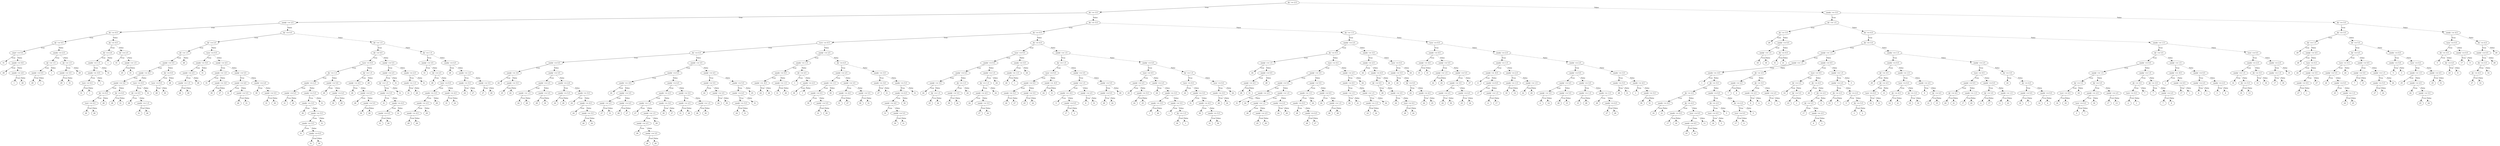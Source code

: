 digraph {
0 [label="dy' <= 2.5"];
1 [label="dx' <= 3.5"];
2 [label="seedy' <= 2.5"];
3 [label="dx' <= 0.5"];
4 [label="dy' <= 0.5"];
5 [label="start' <= 0.5"];
6 [label="31"];
5 -> 6 [label="True"];
7 [label="seedx' <= 0.0"];
8 [label="28"];
7 -> 8 [label="True"];
9 [label="seedx' <= 2.0"];
10 [label="1"];
9 -> 10 [label="True"];
11 [label="28"];
9 -> 11 [style="dashed", label="False"];
7 -> 9 [style="dashed", label="False"];
5 -> 7 [style="dashed", label="False"];
4 -> 5 [label="True"];
12 [label="seedx' <= 2.5"];
13 [label="dy' <= 1.5"];
14 [label="seedx' <= 0.5"];
15 [label="29"];
14 -> 15 [label="True"];
16 [label="1"];
14 -> 16 [style="dashed", label="False"];
13 -> 14 [label="True"];
17 [label="1"];
13 -> 17 [style="dashed", label="False"];
12 -> 13 [label="True"];
18 [label="dy' <= 1.5"];
19 [label="seedx' <= 3.5"];
20 [label="29"];
19 -> 20 [label="True"];
21 [label="31"];
19 -> 21 [style="dashed", label="False"];
18 -> 19 [label="True"];
22 [label="29"];
18 -> 22 [style="dashed", label="False"];
12 -> 18 [style="dashed", label="False"];
4 -> 12 [style="dashed", label="False"];
3 -> 4 [label="True"];
23 [label="dy' <= 0.5"];
24 [label="dx' <= 2.0"];
25 [label="seedx' <= 1.5"];
26 [label="seedx' <= -0.5"];
27 [label="turn' <= 0.5"];
28 [label="31"];
27 -> 28 [label="True"];
29 [label="1"];
27 -> 29 [style="dashed", label="False"];
26 -> 27 [label="True"];
30 [label="1"];
26 -> 30 [style="dashed", label="False"];
25 -> 26 [label="True"];
31 [label="31"];
25 -> 31 [style="dashed", label="False"];
24 -> 25 [label="True"];
32 [label="1"];
24 -> 32 [style="dashed", label="False"];
23 -> 24 [label="True"];
33 [label="dx' <= 2.5"];
34 [label="31"];
33 -> 34 [label="True"];
35 [label="seedx' <= 1.5"];
36 [label="25"];
35 -> 36 [label="True"];
37 [label="31"];
35 -> 37 [style="dashed", label="False"];
33 -> 35 [style="dashed", label="False"];
23 -> 33 [style="dashed", label="False"];
3 -> 23 [style="dashed", label="False"];
2 -> 3 [label="True"];
38 [label="dy' <= 0.5"];
39 [label="dx' <= 2.5"];
40 [label="dx' <= 1.5"];
41 [label="seedx' <= 5.5"];
42 [label="seedy' <= 4.5"];
43 [label="seedx' <= 3.0"];
44 [label="dx' <= 0.5"];
45 [label="turn' <= 0.5"];
46 [label="29"];
45 -> 46 [label="True"];
47 [label="28"];
45 -> 47 [style="dashed", label="False"];
44 -> 45 [label="True"];
48 [label="28"];
44 -> 48 [style="dashed", label="False"];
43 -> 44 [label="True"];
49 [label="dx' <= 0.5"];
50 [label="28"];
49 -> 50 [label="True"];
51 [label="31"];
49 -> 51 [style="dashed", label="False"];
43 -> 49 [style="dashed", label="False"];
42 -> 43 [label="True"];
52 [label="turn' <= 0.5"];
53 [label="dx' <= 0.5"];
54 [label="28"];
53 -> 54 [label="True"];
55 [label="seedx' <= 1.5"];
56 [label="31"];
55 -> 56 [label="True"];
57 [label="28"];
55 -> 57 [style="dashed", label="False"];
53 -> 55 [style="dashed", label="False"];
52 -> 53 [label="True"];
58 [label="31"];
52 -> 58 [style="dashed", label="False"];
42 -> 52 [style="dashed", label="False"];
41 -> 42 [label="True"];
59 [label="dx' <= 0.5"];
60 [label="turn' <= 0.5"];
61 [label="28"];
60 -> 61 [label="True"];
62 [label="30"];
60 -> 62 [style="dashed", label="False"];
59 -> 60 [label="True"];
63 [label="28"];
59 -> 63 [style="dashed", label="False"];
41 -> 59 [style="dashed", label="False"];
40 -> 41 [label="True"];
64 [label="28"];
40 -> 64 [style="dashed", label="False"];
39 -> 40 [label="True"];
65 [label="turn' <= 0.5"];
66 [label="seedx' <= 5.0"];
67 [label="seedx' <= 2.5"];
68 [label="seedx' <= 1.5"];
69 [label="28"];
68 -> 69 [label="True"];
70 [label="29"];
68 -> 70 [style="dashed", label="False"];
67 -> 68 [label="True"];
71 [label="28"];
67 -> 71 [style="dashed", label="False"];
66 -> 67 [label="True"];
72 [label="31"];
66 -> 72 [style="dashed", label="False"];
65 -> 66 [label="True"];
73 [label="seedy' <= 4.5"];
74 [label="seedx' <= 1.0"];
75 [label="31"];
74 -> 75 [label="True"];
76 [label="seedx' <= 3.0"];
77 [label="30"];
76 -> 77 [label="True"];
78 [label="27"];
76 -> 78 [style="dashed", label="False"];
74 -> 76 [style="dashed", label="False"];
73 -> 74 [label="True"];
79 [label="seedy' <= 5.5"];
80 [label="seedx' <= 4.0"];
81 [label="31"];
80 -> 81 [label="True"];
82 [label="seedx' <= 5.5"];
83 [label="26"];
82 -> 83 [label="True"];
84 [label="31"];
82 -> 84 [style="dashed", label="False"];
80 -> 82 [style="dashed", label="False"];
79 -> 80 [label="True"];
85 [label="seedx' <= 2.0"];
86 [label="30"];
85 -> 86 [label="True"];
87 [label="seedx' <= 5.5"];
88 [label="31"];
87 -> 88 [label="True"];
89 [label="30"];
87 -> 89 [style="dashed", label="False"];
85 -> 87 [style="dashed", label="False"];
79 -> 85 [style="dashed", label="False"];
73 -> 79 [style="dashed", label="False"];
65 -> 73 [style="dashed", label="False"];
39 -> 65 [style="dashed", label="False"];
38 -> 39 [label="True"];
90 [label="dx' <= 1.5"];
91 [label="dx' <= 0.5"];
92 [label="turn' <= 0.5"];
93 [label="dy' <= 1.5"];
94 [label="seedx' <= 2.5"];
95 [label="seedx' <= 0.5"];
96 [label="31"];
95 -> 96 [label="True"];
97 [label="29"];
95 -> 97 [style="dashed", label="False"];
94 -> 95 [label="True"];
98 [label="seedy' <= 5.5"];
99 [label="seedy' <= 3.5"];
100 [label="30"];
99 -> 100 [label="True"];
101 [label="seedx' <= 5.5"];
102 [label="seedx' <= 3.5"];
103 [label="31"];
102 -> 103 [label="True"];
104 [label="seedy' <= 4.5"];
105 [label="31"];
104 -> 105 [label="True"];
106 [label="30"];
104 -> 106 [style="dashed", label="False"];
102 -> 104 [style="dashed", label="False"];
101 -> 102 [label="True"];
107 [label="31"];
101 -> 107 [style="dashed", label="False"];
99 -> 101 [style="dashed", label="False"];
98 -> 99 [label="True"];
108 [label="31"];
98 -> 108 [style="dashed", label="False"];
94 -> 98 [style="dashed", label="False"];
93 -> 94 [label="True"];
109 [label="seedx' <= 5.0"];
110 [label="29"];
109 -> 110 [label="True"];
111 [label="seedy' <= 4.5"];
112 [label="30"];
111 -> 112 [label="True"];
113 [label="29"];
111 -> 113 [style="dashed", label="False"];
109 -> 111 [style="dashed", label="False"];
93 -> 109 [style="dashed", label="False"];
92 -> 93 [label="True"];
114 [label="dy' <= 1.5"];
115 [label="seedy' <= 4.5"];
116 [label="28"];
115 -> 116 [label="True"];
117 [label="seedx' <= 4.5"];
118 [label="28"];
117 -> 118 [label="True"];
119 [label="seedx' <= 5.5"];
120 [label="30"];
119 -> 120 [label="True"];
121 [label="28"];
119 -> 121 [style="dashed", label="False"];
117 -> 119 [style="dashed", label="False"];
115 -> 117 [style="dashed", label="False"];
114 -> 115 [label="True"];
122 [label="29"];
114 -> 122 [style="dashed", label="False"];
92 -> 114 [style="dashed", label="False"];
91 -> 92 [label="True"];
123 [label="seedy' <= 5.5"];
124 [label="seedx' <= 2.5"];
125 [label="dy' <= 1.5"];
126 [label="seedy' <= 3.5"];
127 [label="31"];
126 -> 127 [label="True"];
128 [label="seedy' <= 4.5"];
129 [label="seedx' <= 0.5"];
130 [label="31"];
129 -> 130 [label="True"];
131 [label="29"];
129 -> 131 [style="dashed", label="False"];
128 -> 129 [label="True"];
132 [label="31"];
128 -> 132 [style="dashed", label="False"];
126 -> 128 [style="dashed", label="False"];
125 -> 126 [label="True"];
133 [label="31"];
125 -> 133 [style="dashed", label="False"];
124 -> 125 [label="True"];
134 [label="31"];
124 -> 134 [style="dashed", label="False"];
123 -> 124 [label="True"];
135 [label="seedx' <= 2.5"];
136 [label="seedx' <= 1.5"];
137 [label="31"];
136 -> 137 [label="True"];
138 [label="28"];
136 -> 138 [style="dashed", label="False"];
135 -> 136 [label="True"];
139 [label="31"];
135 -> 139 [style="dashed", label="False"];
123 -> 135 [style="dashed", label="False"];
91 -> 123 [style="dashed", label="False"];
90 -> 91 [label="True"];
140 [label="dy' <= 1.5"];
141 [label="seedy' <= 3.5"];
142 [label="31"];
141 -> 142 [label="True"];
143 [label="dx' <= 2.5"];
144 [label="28"];
143 -> 144 [label="True"];
145 [label="turn' <= 0.5"];
146 [label="seedx' <= 3.5"];
147 [label="seedx' <= 2.5"];
148 [label="seedy' <= 4.5"];
149 [label="29"];
148 -> 149 [label="True"];
150 [label="28"];
148 -> 150 [style="dashed", label="False"];
147 -> 148 [label="True"];
151 [label="29"];
147 -> 151 [style="dashed", label="False"];
146 -> 147 [label="True"];
152 [label="28"];
146 -> 152 [style="dashed", label="False"];
145 -> 146 [label="True"];
153 [label="seedx' <= 4.5"];
154 [label="31"];
153 -> 154 [label="True"];
155 [label="24"];
153 -> 155 [style="dashed", label="False"];
145 -> 153 [style="dashed", label="False"];
143 -> 145 [style="dashed", label="False"];
141 -> 143 [style="dashed", label="False"];
140 -> 141 [label="True"];
156 [label="seedy' <= 4.5"];
157 [label="26"];
156 -> 157 [label="True"];
158 [label="seedx' <= 1.0"];
159 [label="seedy' <= 5.5"];
160 [label="24"];
159 -> 160 [label="True"];
161 [label="27"];
159 -> 161 [style="dashed", label="False"];
158 -> 159 [label="True"];
162 [label="seedy' <= 5.5"];
163 [label="27"];
162 -> 163 [label="True"];
164 [label="28"];
162 -> 164 [style="dashed", label="False"];
158 -> 162 [style="dashed", label="False"];
156 -> 158 [style="dashed", label="False"];
140 -> 156 [style="dashed", label="False"];
90 -> 140 [style="dashed", label="False"];
38 -> 90 [style="dashed", label="False"];
2 -> 38 [style="dashed", label="False"];
1 -> 2 [label="True"];
165 [label="dx' <= 5.5"];
166 [label="dy' <= 0.5"];
167 [label="turn' <= 0.5"];
168 [label="dx' <= 4.5"];
169 [label="seedx' <= 0.5"];
170 [label="seedy' <= 3.0"];
171 [label="24"];
170 -> 171 [label="True"];
172 [label="seedy' <= 5.5"];
173 [label="25"];
172 -> 173 [label="True"];
174 [label="24"];
172 -> 174 [style="dashed", label="False"];
170 -> 172 [style="dashed", label="False"];
169 -> 170 [label="True"];
175 [label="seedy' <= 3.5"];
176 [label="seedx' <= 2.5"];
177 [label="seedx' <= 1.5"];
178 [label="24"];
177 -> 178 [label="True"];
179 [label="26"];
177 -> 179 [style="dashed", label="False"];
176 -> 177 [label="True"];
180 [label="seedx' <= 3.5"];
181 [label="28"];
180 -> 181 [label="True"];
182 [label="30"];
180 -> 182 [style="dashed", label="False"];
176 -> 180 [style="dashed", label="False"];
175 -> 176 [label="True"];
183 [label="seedx' <= 2.0"];
184 [label="seedy' <= 5.5"];
185 [label="24"];
184 -> 185 [label="True"];
186 [label="28"];
184 -> 186 [style="dashed", label="False"];
183 -> 184 [label="True"];
187 [label="seedx' <= 5.5"];
188 [label="24"];
187 -> 188 [label="True"];
189 [label="seedy' <= 4.5"];
190 [label="24"];
189 -> 190 [label="True"];
191 [label="seedy' <= 5.5"];
192 [label="26"];
191 -> 192 [label="True"];
193 [label="24"];
191 -> 193 [style="dashed", label="False"];
189 -> 191 [style="dashed", label="False"];
187 -> 189 [style="dashed", label="False"];
183 -> 187 [style="dashed", label="False"];
175 -> 183 [style="dashed", label="False"];
169 -> 175 [style="dashed", label="False"];
168 -> 169 [label="True"];
194 [label="seedx' <= 3.5"];
195 [label="seedx' <= 0.5"];
196 [label="seedx' <= -0.5"];
197 [label="24"];
196 -> 197 [label="True"];
198 [label="seedy' <= 3.5"];
199 [label="seedy' <= 2.5"];
200 [label="27"];
199 -> 200 [label="True"];
201 [label="31"];
199 -> 201 [style="dashed", label="False"];
198 -> 199 [label="True"];
202 [label="seedy' <= 4.5"];
203 [label="28"];
202 -> 203 [label="True"];
204 [label="27"];
202 -> 204 [style="dashed", label="False"];
198 -> 202 [style="dashed", label="False"];
196 -> 198 [style="dashed", label="False"];
195 -> 196 [label="True"];
205 [label="seedy' <= 4.5"];
206 [label="seedx' <= 2.5"];
207 [label="seedy' <= 1.5"];
208 [label="27"];
207 -> 208 [label="True"];
209 [label="seedx' <= 1.5"];
210 [label="seedy' <= 2.5"];
211 [label="29"];
210 -> 211 [label="True"];
212 [label="seedy' <= 3.5"];
213 [label="28"];
212 -> 213 [label="True"];
214 [label="29"];
212 -> 214 [style="dashed", label="False"];
210 -> 212 [style="dashed", label="False"];
209 -> 210 [label="True"];
215 [label="29"];
209 -> 215 [style="dashed", label="False"];
207 -> 209 [style="dashed", label="False"];
206 -> 207 [label="True"];
216 [label="seedy' <= 3.0"];
217 [label="30"];
216 -> 217 [label="True"];
218 [label="27"];
216 -> 218 [style="dashed", label="False"];
206 -> 216 [style="dashed", label="False"];
205 -> 206 [label="True"];
219 [label="seedy' <= 5.5"];
220 [label="seedx' <= 2.5"];
221 [label="31"];
220 -> 221 [label="True"];
222 [label="28"];
220 -> 222 [style="dashed", label="False"];
219 -> 220 [label="True"];
223 [label="seedx' <= 1.5"];
224 [label="28"];
223 -> 224 [label="True"];
225 [label="30"];
223 -> 225 [style="dashed", label="False"];
219 -> 223 [style="dashed", label="False"];
205 -> 219 [style="dashed", label="False"];
195 -> 205 [style="dashed", label="False"];
194 -> 195 [label="True"];
226 [label="seedy' <= 4.5"];
227 [label="seedx' <= 5.5"];
228 [label="24"];
227 -> 228 [label="True"];
229 [label="seedy' <= 3.5"];
230 [label="24"];
229 -> 230 [label="True"];
231 [label="30"];
229 -> 231 [style="dashed", label="False"];
227 -> 229 [style="dashed", label="False"];
226 -> 227 [label="True"];
232 [label="seedx' <= 5.5"];
233 [label="seedx' <= 4.5"];
234 [label="seedy' <= 5.5"];
235 [label="24"];
234 -> 235 [label="True"];
236 [label="31"];
234 -> 236 [style="dashed", label="False"];
233 -> 234 [label="True"];
237 [label="31"];
233 -> 237 [style="dashed", label="False"];
232 -> 233 [label="True"];
238 [label="25"];
232 -> 238 [style="dashed", label="False"];
226 -> 232 [style="dashed", label="False"];
194 -> 226 [style="dashed", label="False"];
168 -> 194 [style="dashed", label="False"];
167 -> 168 [label="True"];
239 [label="seedy' <= 2.5"];
240 [label="seedx' <= 1.5"];
241 [label="seedx' <= 0.5"];
242 [label="seedx' <= -0.5"];
243 [label="24"];
242 -> 243 [label="True"];
244 [label="26"];
242 -> 244 [style="dashed", label="False"];
241 -> 242 [label="True"];
245 [label="seedy' <= 1.5"];
246 [label="31"];
245 -> 246 [label="True"];
247 [label="28"];
245 -> 247 [style="dashed", label="False"];
241 -> 245 [style="dashed", label="False"];
240 -> 241 [label="True"];
248 [label="dx' <= 4.5"];
249 [label="1"];
248 -> 249 [label="True"];
250 [label="seedx' <= 2.5"];
251 [label="30"];
250 -> 251 [label="True"];
252 [label="1"];
250 -> 252 [style="dashed", label="False"];
248 -> 250 [style="dashed", label="False"];
240 -> 248 [style="dashed", label="False"];
239 -> 240 [label="True"];
253 [label="dx' <= 4.5"];
254 [label="seedx' <= 2.5"];
255 [label="seedx' <= 1.5"];
256 [label="seedx' <= 0.5"];
257 [label="30"];
256 -> 257 [label="True"];
258 [label="seedy' <= 5.5"];
259 [label="31"];
258 -> 259 [label="True"];
260 [label="30"];
258 -> 260 [style="dashed", label="False"];
256 -> 258 [style="dashed", label="False"];
255 -> 256 [label="True"];
261 [label="30"];
255 -> 261 [style="dashed", label="False"];
254 -> 255 [label="True"];
262 [label="seedx' <= 3.5"];
263 [label="seedy' <= 4.0"];
264 [label="31"];
263 -> 264 [label="True"];
265 [label="27"];
263 -> 265 [style="dashed", label="False"];
262 -> 263 [label="True"];
266 [label="seedy' <= 5.5"];
267 [label="30"];
266 -> 267 [label="True"];
268 [label="31"];
266 -> 268 [style="dashed", label="False"];
262 -> 266 [style="dashed", label="False"];
254 -> 262 [style="dashed", label="False"];
253 -> 254 [label="True"];
269 [label="seedy' <= 3.5"];
270 [label="seedx' <= 3.0"];
271 [label="27"];
270 -> 271 [label="True"];
272 [label="31"];
270 -> 272 [style="dashed", label="False"];
269 -> 270 [label="True"];
273 [label="seedy' <= 5.5"];
274 [label="seedy' <= 4.5"];
275 [label="seedx' <= 4.0"];
276 [label="31"];
275 -> 276 [label="True"];
277 [label="seedx' <= 5.5"];
278 [label="30"];
277 -> 278 [label="True"];
279 [label="31"];
277 -> 279 [style="dashed", label="False"];
275 -> 277 [style="dashed", label="False"];
274 -> 275 [label="True"];
280 [label="30"];
274 -> 280 [style="dashed", label="False"];
273 -> 274 [label="True"];
281 [label="31"];
273 -> 281 [style="dashed", label="False"];
269 -> 273 [style="dashed", label="False"];
253 -> 269 [style="dashed", label="False"];
239 -> 253 [style="dashed", label="False"];
167 -> 239 [style="dashed", label="False"];
166 -> 167 [label="True"];
282 [label="dx' <= 4.5"];
283 [label="turn' <= 0.5"];
284 [label="seedx' <= 0.5"];
285 [label="seedy' <= 4.5"];
286 [label="seedy' <= 3.5"];
287 [label="24"];
286 -> 287 [label="True"];
288 [label="dy' <= 1.5"];
289 [label="25"];
288 -> 289 [label="True"];
290 [label="24"];
288 -> 290 [style="dashed", label="False"];
286 -> 288 [style="dashed", label="False"];
285 -> 286 [label="True"];
291 [label="dy' <= 1.5"];
292 [label="seedy' <= 5.5"];
293 [label="30"];
292 -> 293 [label="True"];
294 [label="24"];
292 -> 294 [style="dashed", label="False"];
291 -> 292 [label="True"];
295 [label="24"];
291 -> 295 [style="dashed", label="False"];
285 -> 291 [style="dashed", label="False"];
284 -> 285 [label="True"];
296 [label="seedx' <= 1.5"];
297 [label="dy' <= 1.5"];
298 [label="seedy' <= 4.5"];
299 [label="24"];
298 -> 299 [label="True"];
300 [label="seedy' <= 5.5"];
301 [label="27"];
300 -> 301 [label="True"];
302 [label="24"];
300 -> 302 [style="dashed", label="False"];
298 -> 300 [style="dashed", label="False"];
297 -> 298 [label="True"];
303 [label="24"];
297 -> 303 [style="dashed", label="False"];
296 -> 297 [label="True"];
304 [label="24"];
296 -> 304 [style="dashed", label="False"];
284 -> 296 [style="dashed", label="False"];
283 -> 284 [label="True"];
305 [label="seedy' <= 3.5"];
306 [label="seedx' <= 1.5"];
307 [label="24"];
306 -> 307 [label="True"];
308 [label="1"];
306 -> 308 [style="dashed", label="False"];
305 -> 306 [label="True"];
309 [label="24"];
305 -> 309 [style="dashed", label="False"];
283 -> 305 [style="dashed", label="False"];
282 -> 283 [label="True"];
310 [label="seedx' <= 1.5"];
311 [label="dy' <= 1.5"];
312 [label="turn' <= 0.5"];
313 [label="seedx' <= 0.5"];
314 [label="seedy' <= 5.5"];
315 [label="24"];
314 -> 315 [label="True"];
316 [label="27"];
314 -> 316 [style="dashed", label="False"];
313 -> 314 [label="True"];
317 [label="seedy' <= 5.5"];
318 [label="25"];
317 -> 318 [label="True"];
319 [label="24"];
317 -> 319 [style="dashed", label="False"];
313 -> 317 [style="dashed", label="False"];
312 -> 313 [label="True"];
320 [label="seedx' <= -0.5"];
321 [label="24"];
320 -> 321 [label="True"];
322 [label="31"];
320 -> 322 [style="dashed", label="False"];
312 -> 320 [style="dashed", label="False"];
311 -> 312 [label="True"];
323 [label="seedy' <= 3.5"];
324 [label="seedy' <= 1.5"];
325 [label="seedx' <= -0.5"];
326 [label="5"];
325 -> 326 [label="True"];
327 [label="seedx' <= 0.5"];
328 [label="17"];
327 -> 328 [label="True"];
329 [label="2"];
327 -> 329 [style="dashed", label="False"];
325 -> 327 [style="dashed", label="False"];
324 -> 325 [label="True"];
330 [label="seedy' <= 2.5"];
331 [label="6"];
330 -> 331 [label="True"];
332 [label="31"];
330 -> 332 [style="dashed", label="False"];
324 -> 330 [style="dashed", label="False"];
323 -> 324 [label="True"];
333 [label="seedy' <= 5.5"];
334 [label="seedx' <= 0.5"];
335 [label="29"];
334 -> 335 [label="True"];
336 [label="24"];
334 -> 336 [style="dashed", label="False"];
333 -> 334 [label="True"];
337 [label="29"];
333 -> 337 [style="dashed", label="False"];
323 -> 333 [style="dashed", label="False"];
311 -> 323 [style="dashed", label="False"];
310 -> 311 [label="True"];
338 [label="seedy' <= 4.5"];
339 [label="turn' <= 0.5"];
340 [label="seedx' <= 2.5"];
341 [label="25"];
340 -> 341 [label="True"];
342 [label="seedx' <= 5.5"];
343 [label="24"];
342 -> 343 [label="True"];
344 [label="25"];
342 -> 344 [style="dashed", label="False"];
340 -> 342 [style="dashed", label="False"];
339 -> 340 [label="True"];
345 [label="seedx' <= 2.5"];
346 [label="24"];
345 -> 346 [label="True"];
347 [label="seedx' <= 3.5"];
348 [label="seedy' <= 3.5"];
349 [label="1"];
348 -> 349 [label="True"];
350 [label="26"];
348 -> 350 [style="dashed", label="False"];
347 -> 348 [label="True"];
351 [label="seedx' <= 5.5"];
352 [label="1"];
351 -> 352 [label="True"];
353 [label="dy' <= 1.5"];
354 [label="30"];
353 -> 354 [label="True"];
355 [label="1"];
353 -> 355 [style="dashed", label="False"];
351 -> 353 [style="dashed", label="False"];
347 -> 351 [style="dashed", label="False"];
345 -> 347 [style="dashed", label="False"];
339 -> 345 [style="dashed", label="False"];
338 -> 339 [label="True"];
356 [label="dy' <= 1.5"];
357 [label="turn' <= 0.5"];
358 [label="24"];
357 -> 358 [label="True"];
359 [label="seedx' <= 3.5"];
360 [label="31"];
359 -> 360 [label="True"];
361 [label="seedx' <= 4.5"];
362 [label="30"];
361 -> 362 [label="True"];
363 [label="seedx' <= 5.5"];
364 [label="31"];
363 -> 364 [label="True"];
365 [label="30"];
363 -> 365 [style="dashed", label="False"];
361 -> 363 [style="dashed", label="False"];
359 -> 361 [style="dashed", label="False"];
357 -> 359 [style="dashed", label="False"];
356 -> 357 [label="True"];
366 [label="turn' <= 0.5"];
367 [label="seedx' <= 3.5"];
368 [label="26"];
367 -> 368 [label="True"];
369 [label="24"];
367 -> 369 [style="dashed", label="False"];
366 -> 367 [label="True"];
370 [label="24"];
366 -> 370 [style="dashed", label="False"];
356 -> 366 [style="dashed", label="False"];
338 -> 356 [style="dashed", label="False"];
310 -> 338 [style="dashed", label="False"];
282 -> 310 [style="dashed", label="False"];
166 -> 282 [style="dashed", label="False"];
165 -> 166 [label="True"];
371 [label="dy' <= 1.5"];
372 [label="seedx' <= 2.5"];
373 [label="dy' <= 0.5"];
374 [label="seedy' <= 1.5"];
375 [label="24"];
374 -> 375 [label="True"];
376 [label="seedx' <= 0.5"];
377 [label="seedy' <= 4.5"];
378 [label="28"];
377 -> 378 [label="True"];
379 [label="31"];
377 -> 379 [style="dashed", label="False"];
376 -> 377 [label="True"];
380 [label="28"];
376 -> 380 [style="dashed", label="False"];
374 -> 376 [style="dashed", label="False"];
373 -> 374 [label="True"];
381 [label="turn' <= 0.5"];
382 [label="seedy' <= 3.5"];
383 [label="seedx' <= 0.5"];
384 [label="seedy' <= 2.5"];
385 [label="31"];
384 -> 385 [label="True"];
386 [label="24"];
384 -> 386 [style="dashed", label="False"];
383 -> 384 [label="True"];
387 [label="seedx' <= 1.5"];
388 [label="seedy' <= 1.5"];
389 [label="26"];
388 -> 389 [label="True"];
390 [label="seedy' <= 2.5"];
391 [label="25"];
390 -> 391 [label="True"];
392 [label="29"];
390 -> 392 [style="dashed", label="False"];
388 -> 390 [style="dashed", label="False"];
387 -> 388 [label="True"];
393 [label="seedy' <= 2.5"];
394 [label="24"];
393 -> 394 [label="True"];
395 [label="26"];
393 -> 395 [style="dashed", label="False"];
387 -> 393 [style="dashed", label="False"];
383 -> 387 [style="dashed", label="False"];
382 -> 383 [label="True"];
396 [label="seedy' <= 5.5"];
397 [label="seedx' <= 1.5"];
398 [label="seedx' <= 0.5"];
399 [label="28"];
398 -> 399 [label="True"];
400 [label="seedy' <= 4.5"];
401 [label="28"];
400 -> 401 [label="True"];
402 [label="27"];
400 -> 402 [style="dashed", label="False"];
398 -> 400 [style="dashed", label="False"];
397 -> 398 [label="True"];
403 [label="24"];
397 -> 403 [style="dashed", label="False"];
396 -> 397 [label="True"];
404 [label="seedx' <= 0.5"];
405 [label="24"];
404 -> 405 [label="True"];
406 [label="seedx' <= 1.5"];
407 [label="26"];
406 -> 407 [label="True"];
408 [label="28"];
406 -> 408 [style="dashed", label="False"];
404 -> 406 [style="dashed", label="False"];
396 -> 404 [style="dashed", label="False"];
382 -> 396 [style="dashed", label="False"];
381 -> 382 [label="True"];
409 [label="seedy' <= 2.5"];
410 [label="seedx' <= 0.5"];
411 [label="seedy' <= 1.5"];
412 [label="24"];
411 -> 412 [label="True"];
413 [label="21"];
411 -> 413 [style="dashed", label="False"];
410 -> 411 [label="True"];
414 [label="seedx' <= 1.5"];
415 [label="seedy' <= 1.5"];
416 [label="23"];
415 -> 416 [label="True"];
417 [label="24"];
415 -> 417 [style="dashed", label="False"];
414 -> 415 [label="True"];
418 [label="24"];
414 -> 418 [style="dashed", label="False"];
410 -> 414 [style="dashed", label="False"];
409 -> 410 [label="True"];
419 [label="24"];
409 -> 419 [style="dashed", label="False"];
381 -> 409 [style="dashed", label="False"];
373 -> 381 [style="dashed", label="False"];
372 -> 373 [label="True"];
420 [label="seedx' <= 3.5"];
421 [label="seedy' <= 2.5"];
422 [label="24"];
421 -> 422 [label="True"];
423 [label="seedy' <= 4.5"];
424 [label="dy' <= 0.5"];
425 [label="28"];
424 -> 425 [label="True"];
426 [label="seedy' <= 3.5"];
427 [label="24"];
426 -> 427 [label="True"];
428 [label="turn' <= 0.5"];
429 [label="28"];
428 -> 429 [label="True"];
430 [label="24"];
428 -> 430 [style="dashed", label="False"];
426 -> 428 [style="dashed", label="False"];
424 -> 426 [style="dashed", label="False"];
423 -> 424 [label="True"];
431 [label="24"];
423 -> 431 [style="dashed", label="False"];
421 -> 423 [style="dashed", label="False"];
420 -> 421 [label="True"];
432 [label="turn' <= 0.5"];
433 [label="seedy' <= 5.5"];
434 [label="24"];
433 -> 434 [label="True"];
435 [label="dy' <= 0.5"];
436 [label="24"];
435 -> 436 [label="True"];
437 [label="seedx' <= 4.5"];
438 [label="24"];
437 -> 438 [label="True"];
439 [label="25"];
437 -> 439 [style="dashed", label="False"];
435 -> 437 [style="dashed", label="False"];
433 -> 435 [style="dashed", label="False"];
432 -> 433 [label="True"];
440 [label="24"];
432 -> 440 [style="dashed", label="False"];
420 -> 432 [style="dashed", label="False"];
372 -> 420 [style="dashed", label="False"];
371 -> 372 [label="True"];
441 [label="turn' <= 0.5"];
442 [label="seedx' <= 0.5"];
443 [label="seedy' <= 4.0"];
444 [label="15"];
443 -> 444 [label="True"];
445 [label="31"];
443 -> 445 [style="dashed", label="False"];
442 -> 443 [label="True"];
446 [label="seedy' <= 5.5"];
447 [label="seedy' <= 1.5"];
448 [label="22"];
447 -> 448 [label="True"];
449 [label="24"];
447 -> 449 [style="dashed", label="False"];
446 -> 447 [label="True"];
450 [label="seedx' <= 5.5"];
451 [label="seedx' <= 3.5"];
452 [label="seedx' <= 2.5"];
453 [label="24"];
452 -> 453 [label="True"];
454 [label="30"];
452 -> 454 [style="dashed", label="False"];
451 -> 452 [label="True"];
455 [label="seedx' <= 4.5"];
456 [label="25"];
455 -> 456 [label="True"];
457 [label="24"];
455 -> 457 [style="dashed", label="False"];
451 -> 455 [style="dashed", label="False"];
450 -> 451 [label="True"];
458 [label="27"];
450 -> 458 [style="dashed", label="False"];
446 -> 450 [style="dashed", label="False"];
442 -> 446 [style="dashed", label="False"];
441 -> 442 [label="True"];
459 [label="seedy' <= 2.5"];
460 [label="seedx' <= 1.5"];
461 [label="seedx' <= -0.5"];
462 [label="11"];
461 -> 462 [label="True"];
463 [label="seedx' <= 0.5"];
464 [label="17"];
463 -> 464 [label="True"];
465 [label="seedy' <= 1.5"];
466 [label="6"];
465 -> 466 [label="True"];
467 [label="17"];
465 -> 467 [style="dashed", label="False"];
463 -> 465 [style="dashed", label="False"];
461 -> 463 [style="dashed", label="False"];
460 -> 461 [label="True"];
468 [label="seedx' <= 2.5"];
469 [label="seedy' <= 1.5"];
470 [label="16"];
469 -> 470 [label="True"];
471 [label="14"];
469 -> 471 [style="dashed", label="False"];
468 -> 469 [label="True"];
472 [label="seedy' <= 1.5"];
473 [label="22"];
472 -> 473 [label="True"];
474 [label="26"];
472 -> 474 [style="dashed", label="False"];
468 -> 472 [style="dashed", label="False"];
460 -> 468 [style="dashed", label="False"];
459 -> 460 [label="True"];
475 [label="seedx' <= 2.5"];
476 [label="seedx' <= 0.5"];
477 [label="seedy' <= 4.5"];
478 [label="seedy' <= 3.5"];
479 [label="4"];
478 -> 479 [label="True"];
480 [label="14"];
478 -> 480 [style="dashed", label="False"];
477 -> 478 [label="True"];
481 [label="seedy' <= 5.5"];
482 [label="28"];
481 -> 482 [label="True"];
483 [label="15"];
481 -> 483 [style="dashed", label="False"];
477 -> 481 [style="dashed", label="False"];
476 -> 477 [label="True"];
484 [label="seedy' <= 3.5"];
485 [label="seedx' <= 1.5"];
486 [label="15"];
485 -> 486 [label="True"];
487 [label="28"];
485 -> 487 [style="dashed", label="False"];
484 -> 485 [label="True"];
488 [label="seedx' <= 1.5"];
489 [label="28"];
488 -> 489 [label="True"];
490 [label="seedy' <= 4.5"];
491 [label="27"];
490 -> 491 [label="True"];
492 [label="28"];
490 -> 492 [style="dashed", label="False"];
488 -> 490 [style="dashed", label="False"];
484 -> 488 [style="dashed", label="False"];
476 -> 484 [style="dashed", label="False"];
475 -> 476 [label="True"];
493 [label="seedx' <= 3.5"];
494 [label="seedy' <= 5.5"];
495 [label="28"];
494 -> 495 [label="True"];
496 [label="31"];
494 -> 496 [style="dashed", label="False"];
493 -> 494 [label="True"];
497 [label="seedx' <= 4.5"];
498 [label="1"];
497 -> 498 [label="True"];
499 [label="seedx' <= 5.5"];
500 [label="30"];
499 -> 500 [label="True"];
501 [label="31"];
499 -> 501 [style="dashed", label="False"];
497 -> 499 [style="dashed", label="False"];
493 -> 497 [style="dashed", label="False"];
475 -> 493 [style="dashed", label="False"];
459 -> 475 [style="dashed", label="False"];
441 -> 459 [style="dashed", label="False"];
371 -> 441 [style="dashed", label="False"];
165 -> 371 [style="dashed", label="False"];
1 -> 165 [style="dashed", label="False"];
0 -> 1 [label="True"];
502 [label="seedy' <= 3.5"];
503 [label="dx' <= 1.5"];
504 [label="dy' <= 3.5"];
505 [label="29"];
504 -> 505 [label="True"];
506 [label="seedx' <= 0.5"];
507 [label="seedy' <= 1.5"];
508 [label="18"];
507 -> 508 [label="True"];
509 [label="16"];
507 -> 509 [style="dashed", label="False"];
506 -> 507 [label="True"];
510 [label="dx' <= 0.5"];
511 [label="31"];
510 -> 511 [label="True"];
512 [label="21"];
510 -> 512 [style="dashed", label="False"];
506 -> 510 [style="dashed", label="False"];
504 -> 506 [style="dashed", label="False"];
503 -> 504 [label="True"];
513 [label="dx' <= 4.5"];
514 [label="dx' <= 3.5"];
515 [label="seedy' <= 1.5"];
516 [label="seedx' <= 1.5"];
517 [label="seedx' <= -0.5"];
518 [label="1"];
517 -> 518 [label="True"];
519 [label="dy' <= 5.5"];
520 [label="dx' <= 2.5"];
521 [label="seedx' <= 0.5"];
522 [label="18"];
521 -> 522 [label="True"];
523 [label="21"];
521 -> 523 [style="dashed", label="False"];
520 -> 521 [label="True"];
524 [label="dy' <= 4.5"];
525 [label="seedx' <= 0.5"];
526 [label="17"];
525 -> 526 [label="True"];
527 [label="19"];
525 -> 527 [style="dashed", label="False"];
524 -> 525 [label="True"];
528 [label="turn' <= 0.5"];
529 [label="seedx' <= 0.5"];
530 [label="19"];
529 -> 530 [label="True"];
531 [label="16"];
529 -> 531 [style="dashed", label="False"];
528 -> 529 [label="True"];
532 [label="11"];
528 -> 532 [style="dashed", label="False"];
524 -> 528 [style="dashed", label="False"];
520 -> 524 [style="dashed", label="False"];
519 -> 520 [label="True"];
533 [label="seedx' <= 0.5"];
534 [label="dx' <= 2.5"];
535 [label="turn' <= 0.5"];
536 [label="18"];
535 -> 536 [label="True"];
537 [label="5"];
535 -> 537 [style="dashed", label="False"];
534 -> 535 [label="True"];
538 [label="5"];
534 -> 538 [style="dashed", label="False"];
533 -> 534 [label="True"];
539 [label="dx' <= 2.5"];
540 [label="turn' <= 0.5"];
541 [label="17"];
540 -> 541 [label="True"];
542 [label="11"];
540 -> 542 [style="dashed", label="False"];
539 -> 540 [label="True"];
543 [label="5"];
539 -> 543 [style="dashed", label="False"];
533 -> 539 [style="dashed", label="False"];
519 -> 533 [style="dashed", label="False"];
517 -> 519 [style="dashed", label="False"];
516 -> 517 [label="True"];
544 [label="dx' <= 2.5"];
545 [label="seedx' <= 2.5"];
546 [label="7"];
545 -> 546 [label="True"];
547 [label="2"];
545 -> 547 [style="dashed", label="False"];
544 -> 545 [label="True"];
548 [label="dy' <= 5.5"];
549 [label="seedx' <= 2.5"];
550 [label="8"];
549 -> 550 [label="True"];
551 [label="4"];
549 -> 551 [style="dashed", label="False"];
548 -> 549 [label="True"];
552 [label="seedx' <= 2.5"];
553 [label="4"];
552 -> 553 [label="True"];
554 [label="1"];
552 -> 554 [style="dashed", label="False"];
548 -> 552 [style="dashed", label="False"];
544 -> 548 [style="dashed", label="False"];
516 -> 544 [style="dashed", label="False"];
515 -> 516 [label="True"];
555 [label="seedx' <= 0.5"];
556 [label="turn' <= 0.5"];
557 [label="dx' <= 2.5"];
558 [label="14"];
557 -> 558 [label="True"];
559 [label="dy' <= 5.5"];
560 [label="23"];
559 -> 560 [label="True"];
561 [label="1"];
559 -> 561 [style="dashed", label="False"];
557 -> 559 [style="dashed", label="False"];
556 -> 557 [label="True"];
562 [label="dy' <= 4.5"];
563 [label="20"];
562 -> 563 [label="True"];
564 [label="dx' <= 2.5"];
565 [label="dy' <= 5.5"];
566 [label="17"];
565 -> 566 [label="True"];
567 [label="seedy' <= 2.5"];
568 [label="9"];
567 -> 568 [label="True"];
569 [label="3"];
567 -> 569 [style="dashed", label="False"];
565 -> 567 [style="dashed", label="False"];
564 -> 565 [label="True"];
570 [label="3"];
564 -> 570 [style="dashed", label="False"];
562 -> 564 [style="dashed", label="False"];
556 -> 562 [style="dashed", label="False"];
555 -> 556 [label="True"];
571 [label="seedx' <= 1.5"];
572 [label="seedy' <= 2.5"];
573 [label="dx' <= 2.5"];
574 [label="15"];
573 -> 574 [label="True"];
575 [label="7"];
573 -> 575 [style="dashed", label="False"];
572 -> 573 [label="True"];
576 [label="dx' <= 2.5"];
577 [label="5"];
576 -> 577 [label="True"];
578 [label="dy' <= 5.5"];
579 [label="3"];
578 -> 579 [label="True"];
580 [label="2"];
578 -> 580 [style="dashed", label="False"];
576 -> 578 [style="dashed", label="False"];
572 -> 576 [style="dashed", label="False"];
571 -> 572 [label="True"];
581 [label="3"];
571 -> 581 [style="dashed", label="False"];
555 -> 571 [style="dashed", label="False"];
515 -> 555 [style="dashed", label="False"];
514 -> 515 [label="True"];
582 [label="seedy' <= 1.5"];
583 [label="seedx' <= 0.5"];
584 [label="dy' <= 3.5"];
585 [label="20"];
584 -> 585 [label="True"];
586 [label="dy' <= 4.5"];
587 [label="turn' <= 0.5"];
588 [label="14"];
587 -> 588 [label="True"];
589 [label="13"];
587 -> 589 [style="dashed", label="False"];
586 -> 587 [label="True"];
590 [label="13"];
586 -> 590 [style="dashed", label="False"];
584 -> 586 [style="dashed", label="False"];
583 -> 584 [label="True"];
591 [label="seedx' <= 1.5"];
592 [label="turn' <= 0.5"];
593 [label="dy' <= 4.5"];
594 [label="14"];
593 -> 594 [label="True"];
595 [label="21"];
593 -> 595 [style="dashed", label="False"];
592 -> 593 [label="True"];
596 [label="dy' <= 3.5"];
597 [label="19"];
596 -> 597 [label="True"];
598 [label="10"];
596 -> 598 [style="dashed", label="False"];
592 -> 596 [style="dashed", label="False"];
591 -> 592 [label="True"];
599 [label="seedx' <= 2.5"];
600 [label="9"];
599 -> 600 [label="True"];
601 [label="dy' <= 4.5"];
602 [label="21"];
601 -> 602 [label="True"];
603 [label="15"];
601 -> 603 [style="dashed", label="False"];
599 -> 601 [style="dashed", label="False"];
591 -> 599 [style="dashed", label="False"];
583 -> 591 [style="dashed", label="False"];
582 -> 583 [label="True"];
604 [label="seedy' <= 2.5"];
605 [label="turn' <= 0.5"];
606 [label="seedx' <= 0.5"];
607 [label="dy' <= 4.5"];
608 [label="20"];
607 -> 608 [label="True"];
609 [label="21"];
607 -> 609 [style="dashed", label="False"];
606 -> 607 [label="True"];
610 [label="seedx' <= 1.5"];
611 [label="17"];
610 -> 611 [label="True"];
612 [label="20"];
610 -> 612 [style="dashed", label="False"];
606 -> 610 [style="dashed", label="False"];
605 -> 606 [label="True"];
613 [label="seedx' <= 0.5"];
614 [label="dy' <= 3.5"];
615 [label="4"];
614 -> 615 [label="True"];
616 [label="17"];
614 -> 616 [style="dashed", label="False"];
613 -> 614 [label="True"];
617 [label="seedx' <= 1.5"];
618 [label="11"];
617 -> 618 [label="True"];
619 [label="23"];
617 -> 619 [style="dashed", label="False"];
613 -> 617 [style="dashed", label="False"];
605 -> 613 [style="dashed", label="False"];
604 -> 605 [label="True"];
620 [label="dy' <= 3.5"];
621 [label="24"];
620 -> 621 [label="True"];
622 [label="dy' <= 4.5"];
623 [label="seedx' <= 0.5"];
624 [label="16"];
623 -> 624 [label="True"];
625 [label="7"];
623 -> 625 [style="dashed", label="False"];
622 -> 623 [label="True"];
626 [label="seedx' <= 0.5"];
627 [label="14"];
626 -> 627 [label="True"];
628 [label="4"];
626 -> 628 [style="dashed", label="False"];
622 -> 626 [style="dashed", label="False"];
620 -> 622 [style="dashed", label="False"];
604 -> 620 [style="dashed", label="False"];
582 -> 604 [style="dashed", label="False"];
514 -> 582 [style="dashed", label="False"];
513 -> 514 [label="True"];
629 [label="seedx' <= 1.5"];
630 [label="dx' <= 5.5"];
631 [label="seedx' <= 0.5"];
632 [label="seedy' <= 1.5"];
633 [label="dy' <= 3.5"];
634 [label="turn' <= 0.5"];
635 [label="16"];
634 -> 635 [label="True"];
636 [label="18"];
634 -> 636 [style="dashed", label="False"];
633 -> 634 [label="True"];
637 [label="18"];
633 -> 637 [style="dashed", label="False"];
632 -> 633 [label="True"];
638 [label="dy' <= 3.5"];
639 [label="seedy' <= 2.5"];
640 [label="turn' <= 0.5"];
641 [label="3"];
640 -> 641 [label="True"];
642 [label="7"];
640 -> 642 [style="dashed", label="False"];
639 -> 640 [label="True"];
643 [label="18"];
639 -> 643 [style="dashed", label="False"];
638 -> 639 [label="True"];
644 [label="seedy' <= 2.5"];
645 [label="17"];
644 -> 645 [label="True"];
646 [label="13"];
644 -> 646 [style="dashed", label="False"];
638 -> 644 [style="dashed", label="False"];
632 -> 638 [style="dashed", label="False"];
631 -> 632 [label="True"];
647 [label="seedy' <= 1.5"];
648 [label="dy' <= 3.5"];
649 [label="turn' <= 0.5"];
650 [label="2"];
649 -> 650 [label="True"];
651 [label="1"];
649 -> 651 [style="dashed", label="False"];
648 -> 649 [label="True"];
652 [label="7"];
648 -> 652 [style="dashed", label="False"];
647 -> 648 [label="True"];
653 [label="dy' <= 3.5"];
654 [label="7"];
653 -> 654 [label="True"];
655 [label="seedy' <= 2.5"];
656 [label="7"];
655 -> 656 [label="True"];
657 [label="8"];
655 -> 657 [style="dashed", label="False"];
653 -> 655 [style="dashed", label="False"];
647 -> 653 [style="dashed", label="False"];
631 -> 647 [style="dashed", label="False"];
630 -> 631 [label="True"];
658 [label="seedy' <= 1.5"];
659 [label="seedx' <= -0.5"];
660 [label="1"];
659 -> 660 [label="True"];
661 [label="seedx' <= 0.5"];
662 [label="17"];
661 -> 662 [label="True"];
663 [label="1"];
661 -> 663 [style="dashed", label="False"];
659 -> 661 [style="dashed", label="False"];
658 -> 659 [label="True"];
664 [label="seedx' <= 0.5"];
665 [label="seedy' <= 2.5"];
666 [label="6"];
665 -> 666 [label="True"];
667 [label="1"];
665 -> 667 [style="dashed", label="False"];
664 -> 665 [label="True"];
668 [label="seedy' <= 2.5"];
669 [label="5"];
668 -> 669 [label="True"];
670 [label="6"];
668 -> 670 [style="dashed", label="False"];
664 -> 668 [style="dashed", label="False"];
658 -> 664 [style="dashed", label="False"];
630 -> 658 [style="dashed", label="False"];
629 -> 630 [label="True"];
671 [label="turn' <= 0.5"];
672 [label="seedx' <= 2.5"];
673 [label="seedy' <= 1.5"];
674 [label="14"];
673 -> 674 [label="True"];
675 [label="dx' <= 5.5"];
676 [label="19"];
675 -> 676 [label="True"];
677 [label="13"];
675 -> 677 [style="dashed", label="False"];
673 -> 675 [style="dashed", label="False"];
672 -> 673 [label="True"];
678 [label="dx' <= 5.5"];
679 [label="13"];
678 -> 679 [label="True"];
680 [label="18"];
678 -> 680 [style="dashed", label="False"];
672 -> 678 [style="dashed", label="False"];
671 -> 672 [label="True"];
681 [label="seedx' <= 2.5"];
682 [label="seedy' <= 1.5"];
683 [label="17"];
682 -> 683 [label="True"];
684 [label="18"];
682 -> 684 [style="dashed", label="False"];
681 -> 682 [label="True"];
685 [label="15"];
681 -> 685 [style="dashed", label="False"];
671 -> 681 [style="dashed", label="False"];
629 -> 671 [style="dashed", label="False"];
513 -> 629 [style="dashed", label="False"];
503 -> 513 [style="dashed", label="False"];
502 -> 503 [label="True"];
686 [label="dy' <= 3.5"];
687 [label="dx' <= 3.5"];
688 [label="dx' <= 1.5"];
689 [label="29"];
688 -> 689 [label="True"];
690 [label="seedy' <= 4.5"];
691 [label="26"];
690 -> 691 [label="True"];
692 [label="turn' <= 0.5"];
693 [label="24"];
692 -> 693 [label="True"];
694 [label="seedy' <= 5.5"];
695 [label="seedx' <= 0.5"];
696 [label="27"];
695 -> 696 [label="True"];
697 [label="1"];
695 -> 697 [style="dashed", label="False"];
694 -> 695 [label="True"];
698 [label="27"];
694 -> 698 [style="dashed", label="False"];
692 -> 694 [style="dashed", label="False"];
690 -> 692 [style="dashed", label="False"];
688 -> 690 [style="dashed", label="False"];
687 -> 688 [label="True"];
699 [label="dx' <= 5.5"];
700 [label="dx' <= 4.5"];
701 [label="turn' <= 0.5"];
702 [label="seedy' <= 5.5"];
703 [label="24"];
702 -> 703 [label="True"];
704 [label="seedx' <= 0.5"];
705 [label="25"];
704 -> 705 [label="True"];
706 [label="seedx' <= 1.5"];
707 [label="24"];
706 -> 707 [label="True"];
708 [label="25"];
706 -> 708 [style="dashed", label="False"];
704 -> 706 [style="dashed", label="False"];
702 -> 704 [style="dashed", label="False"];
701 -> 702 [label="True"];
709 [label="24"];
701 -> 709 [style="dashed", label="False"];
700 -> 701 [label="True"];
710 [label="seedx' <= 0.5"];
711 [label="seedy' <= 5.0"];
712 [label="7"];
711 -> 712 [label="True"];
713 [label="15"];
711 -> 713 [style="dashed", label="False"];
710 -> 711 [label="True"];
714 [label="seedx' <= 1.5"];
715 [label="seedy' <= 5.5"];
716 [label="27"];
715 -> 716 [label="True"];
717 [label="24"];
715 -> 717 [style="dashed", label="False"];
714 -> 715 [label="True"];
718 [label="24"];
714 -> 718 [style="dashed", label="False"];
710 -> 714 [style="dashed", label="False"];
700 -> 710 [style="dashed", label="False"];
699 -> 700 [label="True"];
719 [label="seedx' <= 0.5"];
720 [label="seedy' <= 5.0"];
721 [label="5"];
720 -> 721 [label="True"];
722 [label="3"];
720 -> 722 [style="dashed", label="False"];
719 -> 720 [label="True"];
723 [label="turn' <= 0.5"];
724 [label="seedx' <= 1.5"];
725 [label="25"];
724 -> 725 [label="True"];
726 [label="seedx' <= 2.5"];
727 [label="24"];
726 -> 727 [label="True"];
728 [label="seedy' <= 5.5"];
729 [label="25"];
728 -> 729 [label="True"];
730 [label="24"];
728 -> 730 [style="dashed", label="False"];
726 -> 728 [style="dashed", label="False"];
724 -> 726 [style="dashed", label="False"];
723 -> 724 [label="True"];
731 [label="seedx' <= 4.5"];
732 [label="25"];
731 -> 732 [label="True"];
733 [label="31"];
731 -> 733 [style="dashed", label="False"];
723 -> 731 [style="dashed", label="False"];
719 -> 723 [style="dashed", label="False"];
699 -> 719 [style="dashed", label="False"];
687 -> 699 [style="dashed", label="False"];
686 -> 687 [label="True"];
734 [label="seedy' <= 4.5"];
735 [label="turn' <= 0.5"];
736 [label="dx' <= 3.5"];
737 [label="5"];
736 -> 737 [label="True"];
738 [label="dx' <= 4.5"];
739 [label="23"];
738 -> 739 [label="True"];
740 [label="8"];
738 -> 740 [style="dashed", label="False"];
736 -> 738 [style="dashed", label="False"];
735 -> 736 [label="True"];
741 [label="seedx' <= 0.5"];
742 [label="17"];
741 -> 742 [label="True"];
743 [label="0"];
741 -> 743 [style="dashed", label="False"];
735 -> 741 [style="dashed", label="False"];
734 -> 735 [label="True"];
744 [label="dx' <= 4.5"];
745 [label="seedx' <= 0.5"];
746 [label="dx' <= 3.5"];
747 [label="dy' <= 4.5"];
748 [label="27"];
747 -> 748 [label="True"];
749 [label="14"];
747 -> 749 [style="dashed", label="False"];
746 -> 747 [label="True"];
750 [label="14"];
746 -> 750 [style="dashed", label="False"];
745 -> 746 [label="True"];
751 [label="26"];
745 -> 751 [style="dashed", label="False"];
744 -> 745 [label="True"];
752 [label="20"];
744 -> 752 [style="dashed", label="False"];
734 -> 744 [style="dashed", label="False"];
686 -> 734 [style="dashed", label="False"];
502 -> 686 [style="dashed", label="False"];
0 -> 502 [style="dashed", label="False"];

}